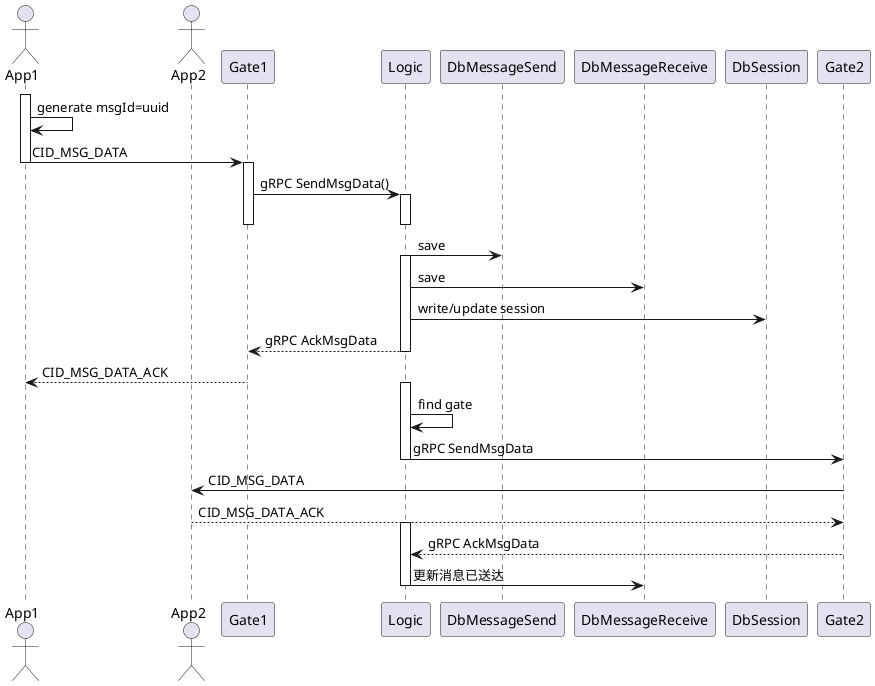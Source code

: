 @startuml
actor App1
actor App2

activate App1
App1 -> App1: generate msgId=uuid
App1 -> Gate1: CID_MSG_DATA
deactivate App1

activate Gate1
Gate1 -> Logic: gRPC SendMsgData()
activate Logic
deactivate Logic
deactivate Gate1

Logic -> DbMessageSend: save
activate Logic
Logic -> DbMessageReceive: save
Logic -> DbSession: write/update session
Logic --> Gate1: gRPC AckMsgData
deactivate Logic

Gate1 --> App1: CID_MSG_DATA_ACK

activate Logic
Logic -> Logic: find gate
Logic -> Gate2: gRPC SendMsgData
deactivate Logic
Gate2 -> App2: CID_MSG_DATA
App2 --> Gate2: CID_MSG_DATA_ACK
activate Logic
Gate2 --> Logic: gRPC AckMsgData
Logic -> DbMessageReceive: 更新消息已送达
deactivate Logic

@enduml


